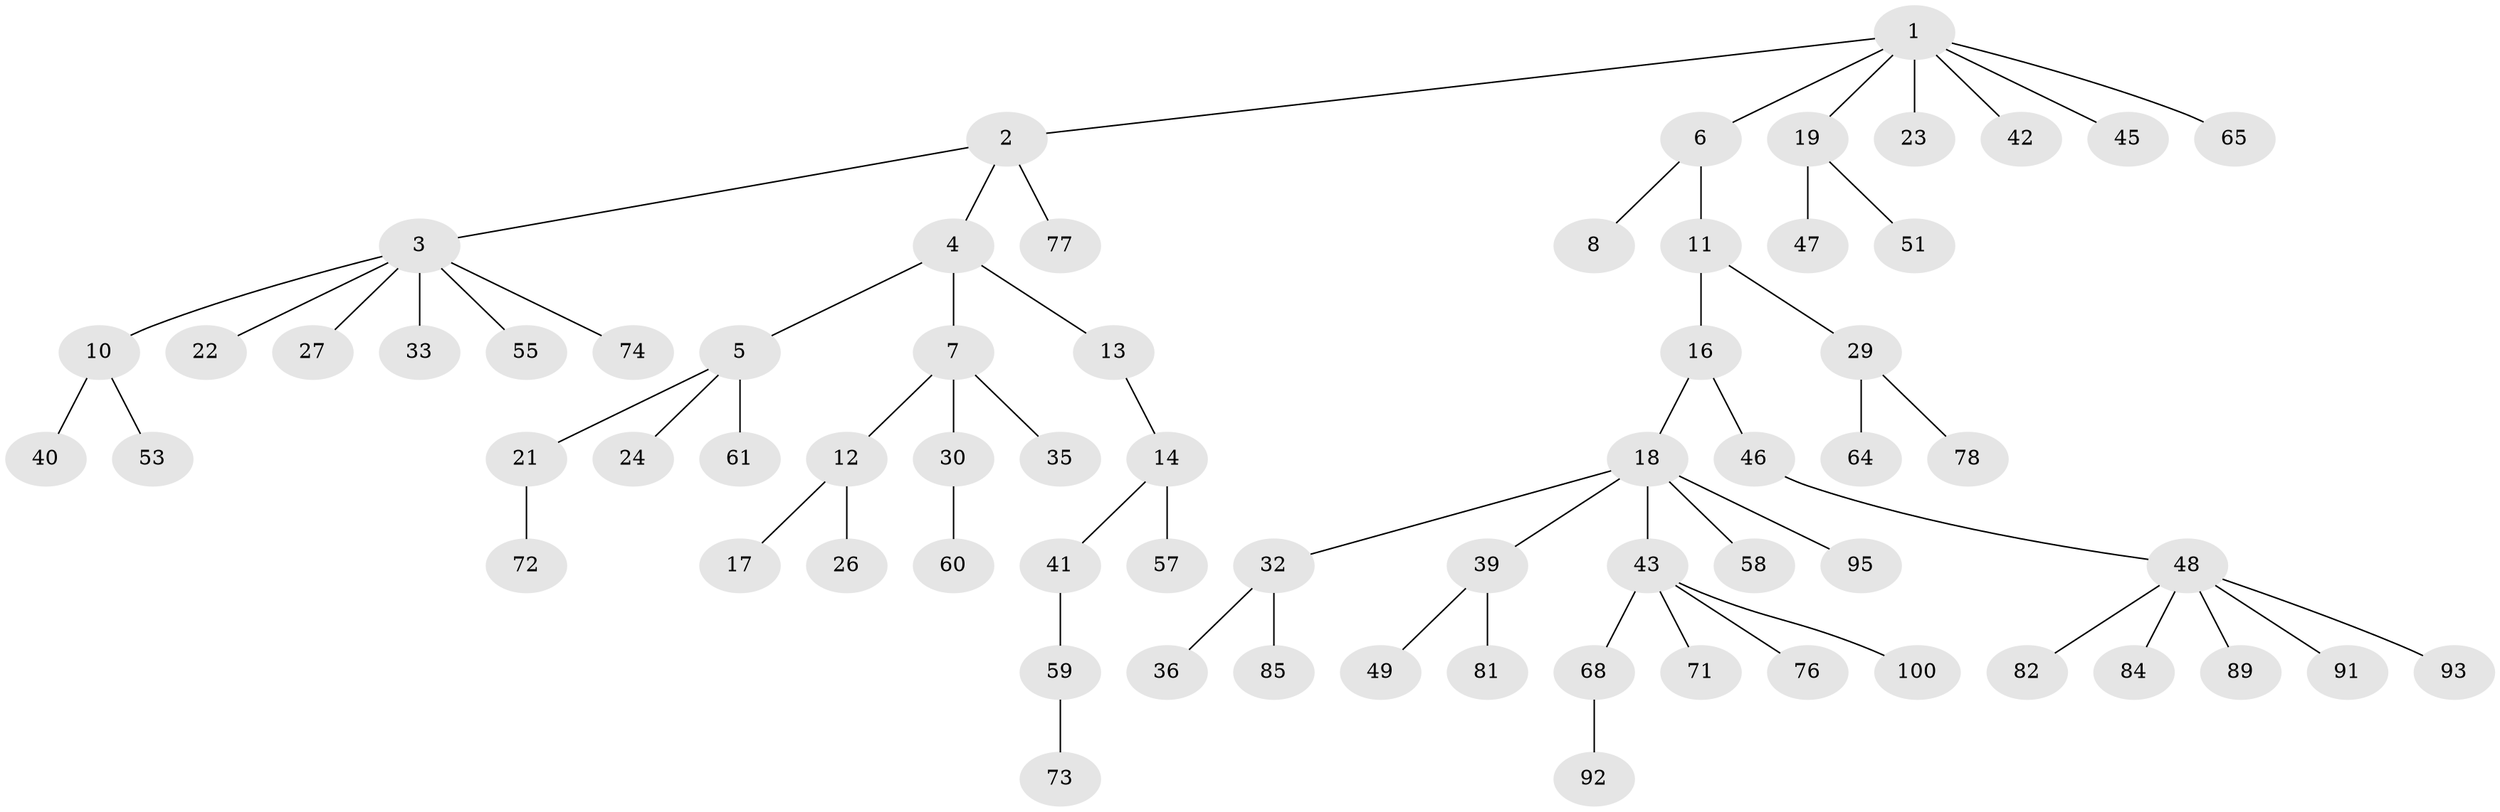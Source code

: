 // original degree distribution, {6: 0.01, 5: 0.06, 4: 0.12, 1: 0.56, 3: 0.08, 2: 0.17}
// Generated by graph-tools (version 1.1) at 2025/11/02/21/25 10:11:10]
// undirected, 67 vertices, 66 edges
graph export_dot {
graph [start="1"]
  node [color=gray90,style=filled];
  1 [super="+15"];
  2 [super="+38"];
  3 [super="+9"];
  4;
  5 [super="+34"];
  6 [super="+31"];
  7 [super="+50"];
  8;
  10 [super="+20"];
  11;
  12 [super="+37"];
  13 [super="+66"];
  14 [super="+25"];
  16 [super="+52"];
  17;
  18 [super="+28"];
  19 [super="+54"];
  21 [super="+44"];
  22;
  23;
  24;
  26;
  27;
  29 [super="+86"];
  30;
  32 [super="+67"];
  33 [super="+75"];
  35;
  36;
  39 [super="+69"];
  40;
  41 [super="+94"];
  42;
  43 [super="+63"];
  45 [super="+70"];
  46;
  47;
  48 [super="+56"];
  49 [super="+87"];
  51 [super="+99"];
  53;
  55 [super="+90"];
  57;
  58 [super="+97"];
  59 [super="+62"];
  60 [super="+83"];
  61;
  64;
  65;
  68;
  71;
  72 [super="+79"];
  73;
  74;
  76;
  77 [super="+88"];
  78 [super="+80"];
  81;
  82 [super="+98"];
  84;
  85;
  89;
  91 [super="+96"];
  92;
  93;
  95;
  100;
  1 -- 2;
  1 -- 6;
  1 -- 19;
  1 -- 45;
  1 -- 65;
  1 -- 42;
  1 -- 23;
  2 -- 3;
  2 -- 4;
  2 -- 77;
  3 -- 10;
  3 -- 22;
  3 -- 74;
  3 -- 27;
  3 -- 33;
  3 -- 55;
  4 -- 5;
  4 -- 7;
  4 -- 13;
  5 -- 21;
  5 -- 24;
  5 -- 61;
  6 -- 8;
  6 -- 11;
  7 -- 12;
  7 -- 30;
  7 -- 35;
  10 -- 40;
  10 -- 53;
  11 -- 16;
  11 -- 29;
  12 -- 17;
  12 -- 26;
  13 -- 14;
  14 -- 41;
  14 -- 57;
  16 -- 18;
  16 -- 46;
  18 -- 32;
  18 -- 39;
  18 -- 58;
  18 -- 43;
  18 -- 95;
  19 -- 47;
  19 -- 51;
  21 -- 72;
  29 -- 64;
  29 -- 78;
  30 -- 60;
  32 -- 36;
  32 -- 85;
  39 -- 49;
  39 -- 81;
  41 -- 59;
  43 -- 68;
  43 -- 71;
  43 -- 100;
  43 -- 76;
  46 -- 48;
  48 -- 82;
  48 -- 93;
  48 -- 89;
  48 -- 91;
  48 -- 84;
  59 -- 73;
  68 -- 92;
}
